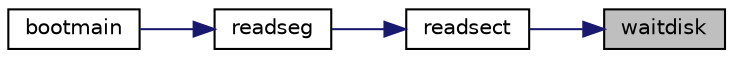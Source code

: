 digraph "waitdisk"
{
 // LATEX_PDF_SIZE
  edge [fontname="Helvetica",fontsize="10",labelfontname="Helvetica",labelfontsize="10"];
  node [fontname="Helvetica",fontsize="10",shape=record];
  rankdir="RL";
  Node1 [label="waitdisk",height=0.2,width=0.4,color="black", fillcolor="grey75", style="filled", fontcolor="black",tooltip=" "];
  Node1 -> Node2 [dir="back",color="midnightblue",fontsize="10",style="solid",fontname="Helvetica"];
  Node2 [label="readsect",height=0.2,width=0.4,color="black", fillcolor="white", style="filled",URL="$d5/dfc/bootmain_8c.html#ae7ef59ffa082283b72c54e43b7a16351",tooltip=" "];
  Node2 -> Node3 [dir="back",color="midnightblue",fontsize="10",style="solid",fontname="Helvetica"];
  Node3 [label="readseg",height=0.2,width=0.4,color="black", fillcolor="white", style="filled",URL="$d5/dfc/bootmain_8c.html#af8097ce47ae21ccad1b0afd6f48ef62c",tooltip=" "];
  Node3 -> Node4 [dir="back",color="midnightblue",fontsize="10",style="solid",fontname="Helvetica"];
  Node4 [label="bootmain",height=0.2,width=0.4,color="black", fillcolor="white", style="filled",URL="$d5/dfc/bootmain_8c.html#a0d198d492591e1b70a8a12109408a7e4",tooltip=" "];
}
